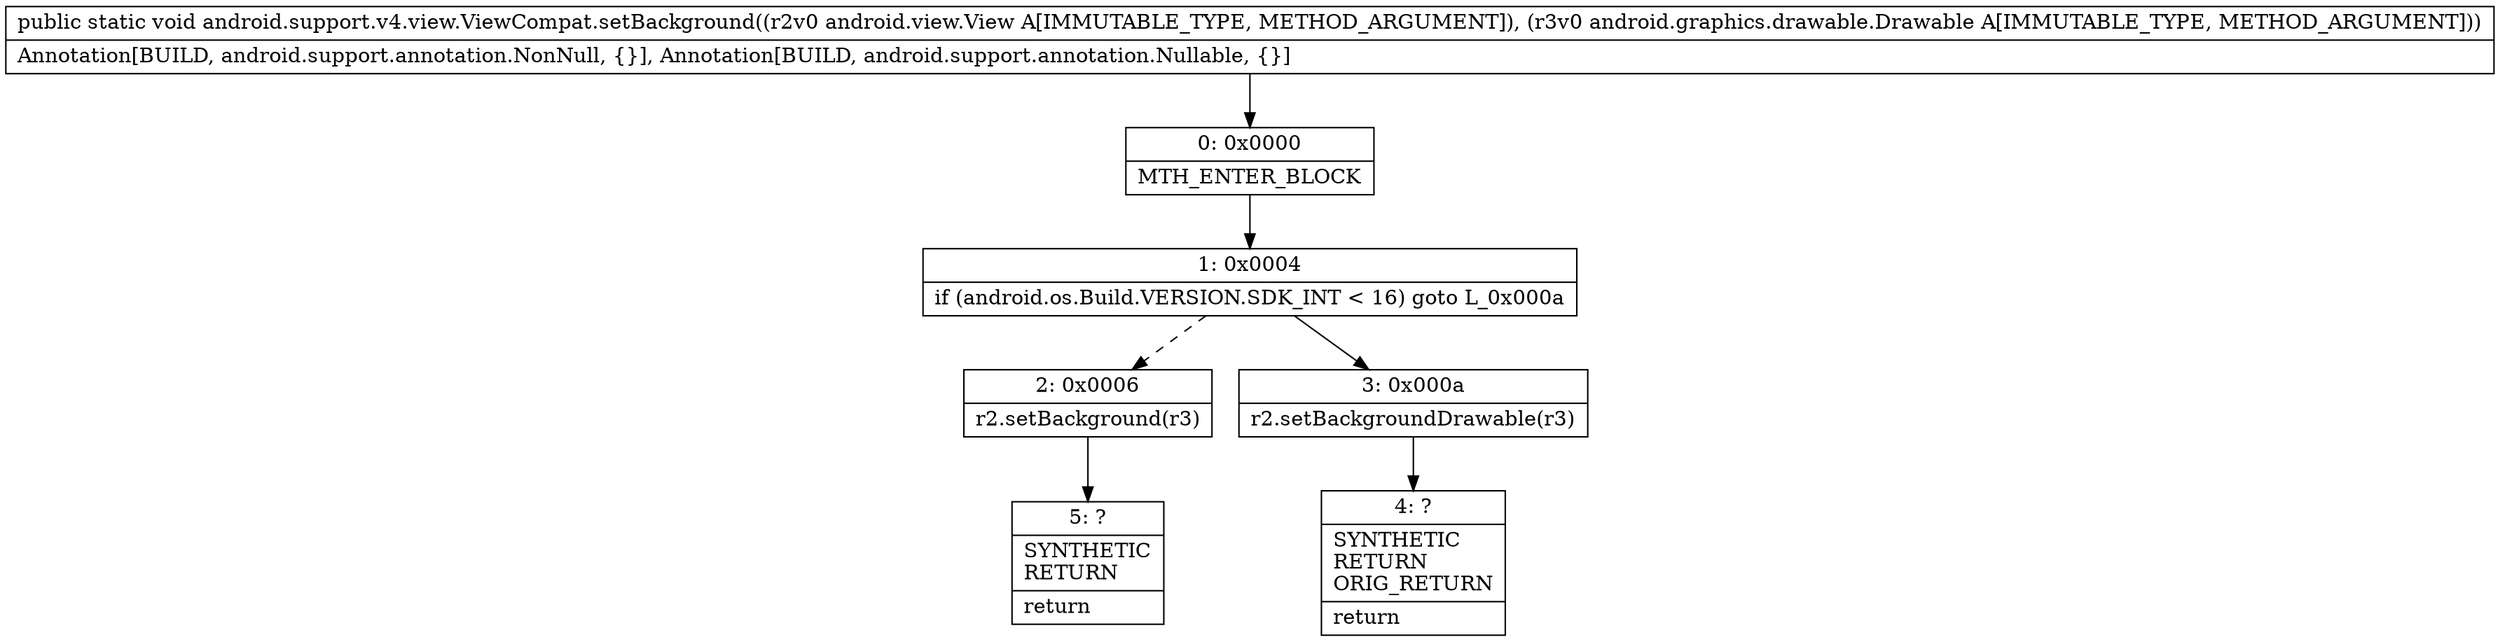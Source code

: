 digraph "CFG forandroid.support.v4.view.ViewCompat.setBackground(Landroid\/view\/View;Landroid\/graphics\/drawable\/Drawable;)V" {
Node_0 [shape=record,label="{0\:\ 0x0000|MTH_ENTER_BLOCK\l}"];
Node_1 [shape=record,label="{1\:\ 0x0004|if (android.os.Build.VERSION.SDK_INT \< 16) goto L_0x000a\l}"];
Node_2 [shape=record,label="{2\:\ 0x0006|r2.setBackground(r3)\l}"];
Node_3 [shape=record,label="{3\:\ 0x000a|r2.setBackgroundDrawable(r3)\l}"];
Node_4 [shape=record,label="{4\:\ ?|SYNTHETIC\lRETURN\lORIG_RETURN\l|return\l}"];
Node_5 [shape=record,label="{5\:\ ?|SYNTHETIC\lRETURN\l|return\l}"];
MethodNode[shape=record,label="{public static void android.support.v4.view.ViewCompat.setBackground((r2v0 android.view.View A[IMMUTABLE_TYPE, METHOD_ARGUMENT]), (r3v0 android.graphics.drawable.Drawable A[IMMUTABLE_TYPE, METHOD_ARGUMENT]))  | Annotation[BUILD, android.support.annotation.NonNull, \{\}], Annotation[BUILD, android.support.annotation.Nullable, \{\}]\l}"];
MethodNode -> Node_0;
Node_0 -> Node_1;
Node_1 -> Node_2[style=dashed];
Node_1 -> Node_3;
Node_2 -> Node_5;
Node_3 -> Node_4;
}


